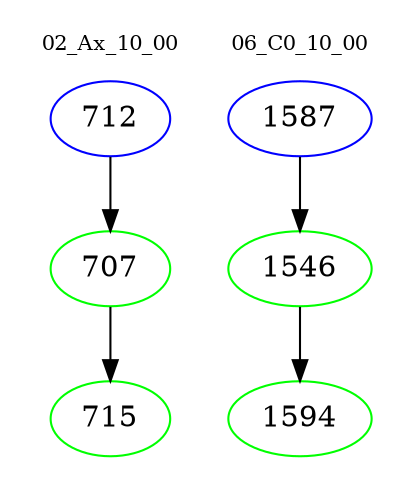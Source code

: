 digraph{
subgraph cluster_0 {
color = white
label = "02_Ax_10_00";
fontsize=10;
T0_712 [label="712", color="blue"]
T0_712 -> T0_707 [color="black"]
T0_707 [label="707", color="green"]
T0_707 -> T0_715 [color="black"]
T0_715 [label="715", color="green"]
}
subgraph cluster_1 {
color = white
label = "06_C0_10_00";
fontsize=10;
T1_1587 [label="1587", color="blue"]
T1_1587 -> T1_1546 [color="black"]
T1_1546 [label="1546", color="green"]
T1_1546 -> T1_1594 [color="black"]
T1_1594 [label="1594", color="green"]
}
}
